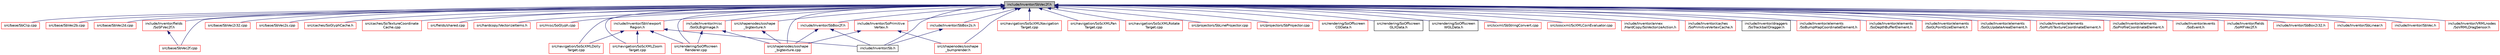 digraph "include/Inventor/SbVec2f.h"
{
 // LATEX_PDF_SIZE
  edge [fontname="Helvetica",fontsize="10",labelfontname="Helvetica",labelfontsize="10"];
  node [fontname="Helvetica",fontsize="10",shape=record];
  Node1 [label="include/Inventor/SbVec2f.h",height=0.2,width=0.4,color="black", fillcolor="grey75", style="filled", fontcolor="black",tooltip=" "];
  Node1 -> Node2 [dir="back",color="midnightblue",fontsize="10",style="solid",fontname="Helvetica"];
  Node2 [label="src/base/SbClip.cpp",height=0.2,width=0.4,color="red", fillcolor="white", style="filled",URL="$SbClip_8cpp.html",tooltip=" "];
  Node1 -> Node4 [dir="back",color="midnightblue",fontsize="10",style="solid",fontname="Helvetica"];
  Node4 [label="src/base/SbVec2b.cpp",height=0.2,width=0.4,color="red", fillcolor="white", style="filled",URL="$SbVec2b_8cpp.html",tooltip=" "];
  Node1 -> Node5 [dir="back",color="midnightblue",fontsize="10",style="solid",fontname="Helvetica"];
  Node5 [label="src/base/SbVec2d.cpp",height=0.2,width=0.4,color="red", fillcolor="white", style="filled",URL="$SbVec2d_8cpp.html",tooltip=" "];
  Node1 -> Node6 [dir="back",color="midnightblue",fontsize="10",style="solid",fontname="Helvetica"];
  Node6 [label="src/base/SbVec2f.cpp",height=0.2,width=0.4,color="red", fillcolor="white", style="filled",URL="$SbVec2f_8cpp.html",tooltip=" "];
  Node1 -> Node7 [dir="back",color="midnightblue",fontsize="10",style="solid",fontname="Helvetica"];
  Node7 [label="src/base/SbVec2i32.cpp",height=0.2,width=0.4,color="red", fillcolor="white", style="filled",URL="$SbVec2i32_8cpp.html",tooltip=" "];
  Node1 -> Node8 [dir="back",color="midnightblue",fontsize="10",style="solid",fontname="Helvetica"];
  Node8 [label="src/base/SbVec2s.cpp",height=0.2,width=0.4,color="red", fillcolor="white", style="filled",URL="$SbVec2s_8cpp.html",tooltip=" "];
  Node1 -> Node9 [dir="back",color="midnightblue",fontsize="10",style="solid",fontname="Helvetica"];
  Node9 [label="src/caches/SoGlyphCache.h",height=0.2,width=0.4,color="red", fillcolor="white", style="filled",URL="$SoGlyphCache_8h.html",tooltip=" "];
  Node1 -> Node16 [dir="back",color="midnightblue",fontsize="10",style="solid",fontname="Helvetica"];
  Node16 [label="src/caches/SoTextureCoordinate\lCache.cpp",height=0.2,width=0.4,color="red", fillcolor="white", style="filled",URL="$SoTextureCoordinateCache_8cpp.html",tooltip=" "];
  Node1 -> Node17 [dir="back",color="midnightblue",fontsize="10",style="solid",fontname="Helvetica"];
  Node17 [label="src/fields/shared.cpp",height=0.2,width=0.4,color="red", fillcolor="white", style="filled",URL="$shared_8cpp.html",tooltip=" "];
  Node1 -> Node19 [dir="back",color="midnightblue",fontsize="10",style="solid",fontname="Helvetica"];
  Node19 [label="src/hardcopy/VectorizeItems.h",height=0.2,width=0.4,color="red", fillcolor="white", style="filled",URL="$VectorizeItems_8h.html",tooltip=" "];
  Node1 -> Node25 [dir="back",color="midnightblue",fontsize="10",style="solid",fontname="Helvetica"];
  Node25 [label="src/misc/SoGlyph.cpp",height=0.2,width=0.4,color="red", fillcolor="white", style="filled",URL="$SoGlyph_8cpp.html",tooltip=" "];
  Node1 -> Node27 [dir="back",color="midnightblue",fontsize="10",style="solid",fontname="Helvetica"];
  Node27 [label="src/navigation/SoScXMLDolly\lTarget.cpp",height=0.2,width=0.4,color="red", fillcolor="white", style="filled",URL="$SoScXMLDollyTarget_8cpp.html",tooltip=" "];
  Node1 -> Node29 [dir="back",color="midnightblue",fontsize="10",style="solid",fontname="Helvetica"];
  Node29 [label="src/navigation/SoScXMLNavigation\lTarget.cpp",height=0.2,width=0.4,color="red", fillcolor="white", style="filled",URL="$SoScXMLNavigationTarget_8cpp.html",tooltip=" "];
  Node1 -> Node30 [dir="back",color="midnightblue",fontsize="10",style="solid",fontname="Helvetica"];
  Node30 [label="src/navigation/SoScXMLPan\lTarget.cpp",height=0.2,width=0.4,color="red", fillcolor="white", style="filled",URL="$SoScXMLPanTarget_8cpp.html",tooltip=" "];
  Node1 -> Node31 [dir="back",color="midnightblue",fontsize="10",style="solid",fontname="Helvetica"];
  Node31 [label="src/navigation/SoScXMLRotate\lTarget.cpp",height=0.2,width=0.4,color="red", fillcolor="white", style="filled",URL="$SoScXMLRotateTarget_8cpp.html",tooltip=" "];
  Node1 -> Node32 [dir="back",color="midnightblue",fontsize="10",style="solid",fontname="Helvetica"];
  Node32 [label="src/navigation/SoScXMLZoom\lTarget.cpp",height=0.2,width=0.4,color="red", fillcolor="white", style="filled",URL="$SoScXMLZoomTarget_8cpp.html",tooltip=" "];
  Node1 -> Node33 [dir="back",color="midnightblue",fontsize="10",style="solid",fontname="Helvetica"];
  Node33 [label="src/projectors/SbLineProjector.cpp",height=0.2,width=0.4,color="red", fillcolor="white", style="filled",URL="$SbLineProjector_8cpp.html",tooltip=" "];
  Node1 -> Node35 [dir="back",color="midnightblue",fontsize="10",style="solid",fontname="Helvetica"];
  Node35 [label="src/projectors/SbProjector.cpp",height=0.2,width=0.4,color="red", fillcolor="white", style="filled",URL="$SbProjector_8cpp.html",tooltip=" "];
  Node1 -> Node36 [dir="back",color="midnightblue",fontsize="10",style="solid",fontname="Helvetica"];
  Node36 [label="src/rendering/SoOffscreen\lCGData.h",height=0.2,width=0.4,color="red", fillcolor="white", style="filled",URL="$SoOffscreenCGData_8h.html",tooltip=" "];
  Node1 -> Node39 [dir="back",color="midnightblue",fontsize="10",style="solid",fontname="Helvetica"];
  Node39 [label="src/rendering/SoOffscreen\lGLXData.h",height=0.2,width=0.4,color="black", fillcolor="white", style="filled",URL="$SoOffscreenGLXData_8h.html",tooltip=" "];
  Node1 -> Node40 [dir="back",color="midnightblue",fontsize="10",style="solid",fontname="Helvetica"];
  Node40 [label="src/rendering/SoOffscreen\lRenderer.cpp",height=0.2,width=0.4,color="red", fillcolor="white", style="filled",URL="$SoOffscreenRenderer_8cpp.html",tooltip=" "];
  Node1 -> Node41 [dir="back",color="midnightblue",fontsize="10",style="solid",fontname="Helvetica"];
  Node41 [label="src/rendering/SoOffscreen\lWGLData.h",height=0.2,width=0.4,color="black", fillcolor="white", style="filled",URL="$SoOffscreenWGLData_8h.html",tooltip=" "];
  Node1 -> Node42 [dir="back",color="midnightblue",fontsize="10",style="solid",fontname="Helvetica"];
  Node42 [label="src/scxml/SbStringConvert.cpp",height=0.2,width=0.4,color="red", fillcolor="white", style="filled",URL="$SbStringConvert_8cpp.html",tooltip=" "];
  Node1 -> Node44 [dir="back",color="midnightblue",fontsize="10",style="solid",fontname="Helvetica"];
  Node44 [label="src/shapenodes/soshape\l_bigtexture.cpp",height=0.2,width=0.4,color="red", fillcolor="white", style="filled",URL="$soshape__bigtexture_8cpp.html",tooltip=" "];
  Node1 -> Node45 [dir="back",color="midnightblue",fontsize="10",style="solid",fontname="Helvetica"];
  Node45 [label="src/shapenodes/soshape\l_bigtexture.h",height=0.2,width=0.4,color="red", fillcolor="white", style="filled",URL="$soshape__bigtexture_8h.html",tooltip=" "];
  Node45 -> Node44 [dir="back",color="midnightblue",fontsize="10",style="solid",fontname="Helvetica"];
  Node1 -> Node47 [dir="back",color="midnightblue",fontsize="10",style="solid",fontname="Helvetica"];
  Node47 [label="src/shapenodes/soshape\l_bumprender.h",height=0.2,width=0.4,color="red", fillcolor="white", style="filled",URL="$soshape__bumprender_8h.html",tooltip=" "];
  Node1 -> Node49 [dir="back",color="midnightblue",fontsize="10",style="solid",fontname="Helvetica"];
  Node49 [label="src/soscxml/ScXMLCoinEvaluator.cpp",height=0.2,width=0.4,color="red", fillcolor="white", style="filled",URL="$ScXMLCoinEvaluator_8cpp.html",tooltip=" "];
  Node1 -> Node51 [dir="back",color="midnightblue",fontsize="10",style="solid",fontname="Helvetica"];
  Node51 [label="include/Inventor/annex\l/HardCopy/SoVectorizeAction.h",height=0.2,width=0.4,color="red", fillcolor="white", style="filled",URL="$SoVectorizeAction_8h.html",tooltip=" "];
  Node1 -> Node54 [dir="back",color="midnightblue",fontsize="10",style="solid",fontname="Helvetica"];
  Node54 [label="include/Inventor/caches\l/SoPrimitiveVertexCache.h",height=0.2,width=0.4,color="red", fillcolor="white", style="filled",URL="$SoPrimitiveVertexCache_8h.html",tooltip=" "];
  Node1 -> Node58 [dir="back",color="midnightblue",fontsize="10",style="solid",fontname="Helvetica"];
  Node58 [label="include/Inventor/draggers\l/SoTrackballDragger.h",height=0.2,width=0.4,color="black", fillcolor="white", style="filled",URL="$SoTrackballDragger_8h.html",tooltip=" "];
  Node1 -> Node59 [dir="back",color="midnightblue",fontsize="10",style="solid",fontname="Helvetica"];
  Node59 [label="include/Inventor/elements\l/SoBumpMapCoordinateElement.h",height=0.2,width=0.4,color="red", fillcolor="white", style="filled",URL="$SoBumpMapCoordinateElement_8h.html",tooltip=" "];
  Node1 -> Node67 [dir="back",color="midnightblue",fontsize="10",style="solid",fontname="Helvetica"];
  Node67 [label="include/Inventor/elements\l/SoDepthBufferElement.h",height=0.2,width=0.4,color="red", fillcolor="white", style="filled",URL="$SoDepthBufferElement_8h.html",tooltip=" "];
  Node1 -> Node81 [dir="back",color="midnightblue",fontsize="10",style="solid",fontname="Helvetica"];
  Node81 [label="include/Inventor/elements\l/SoGLPointSizeElement.h",height=0.2,width=0.4,color="red", fillcolor="white", style="filled",URL="$SoGLPointSizeElement_8h.html",tooltip=" "];
  Node1 -> Node84 [dir="back",color="midnightblue",fontsize="10",style="solid",fontname="Helvetica"];
  Node84 [label="include/Inventor/elements\l/SoGLUpdateAreaElement.h",height=0.2,width=0.4,color="red", fillcolor="white", style="filled",URL="$SoGLUpdateAreaElement_8h.html",tooltip=" "];
  Node1 -> Node86 [dir="back",color="midnightblue",fontsize="10",style="solid",fontname="Helvetica"];
  Node86 [label="include/Inventor/elements\l/SoMultiTextureCoordinateElement.h",height=0.2,width=0.4,color="red", fillcolor="white", style="filled",URL="$SoMultiTextureCoordinateElement_8h.html",tooltip=" "];
  Node1 -> Node189 [dir="back",color="midnightblue",fontsize="10",style="solid",fontname="Helvetica"];
  Node189 [label="include/Inventor/elements\l/SoProfileCoordinateElement.h",height=0.2,width=0.4,color="red", fillcolor="white", style="filled",URL="$SoProfileCoordinateElement_8h.html",tooltip=" "];
  Node1 -> Node196 [dir="back",color="midnightblue",fontsize="10",style="solid",fontname="Helvetica"];
  Node196 [label="include/Inventor/events\l/SoEvent.h",height=0.2,width=0.4,color="red", fillcolor="white", style="filled",URL="$SoEvent_8h.html",tooltip=" "];
  Node1 -> Node221 [dir="back",color="midnightblue",fontsize="10",style="solid",fontname="Helvetica"];
  Node221 [label="include/Inventor/fields\l/SoMFVec2f.h",height=0.2,width=0.4,color="red", fillcolor="white", style="filled",URL="$SoMFVec2f_8h.html",tooltip=" "];
  Node1 -> Node263 [dir="back",color="midnightblue",fontsize="10",style="solid",fontname="Helvetica"];
  Node263 [label="include/Inventor/fields\l/SoSFVec2f.h",height=0.2,width=0.4,color="red", fillcolor="white", style="filled",URL="$SoSFVec2f_8h.html",tooltip=" "];
  Node263 -> Node6 [dir="back",color="midnightblue",fontsize="10",style="solid",fontname="Helvetica"];
  Node1 -> Node274 [dir="back",color="midnightblue",fontsize="10",style="solid",fontname="Helvetica"];
  Node274 [label="include/Inventor/misc\l/SoGLBigImage.h",height=0.2,width=0.4,color="red", fillcolor="white", style="filled",URL="$SoGLBigImage_8h.html",tooltip=" "];
  Node274 -> Node40 [dir="back",color="midnightblue",fontsize="10",style="solid",fontname="Helvetica"];
  Node274 -> Node44 [dir="back",color="midnightblue",fontsize="10",style="solid",fontname="Helvetica"];
  Node1 -> Node279 [dir="back",color="midnightblue",fontsize="10",style="solid",fontname="Helvetica"];
  Node279 [label="include/Inventor/Sb.h",height=0.2,width=0.4,color="black", fillcolor="white", style="filled",URL="$Sb_8h.html",tooltip=" "];
  Node1 -> Node280 [dir="back",color="midnightblue",fontsize="10",style="solid",fontname="Helvetica"];
  Node280 [label="include/Inventor/SbBox2f.h",height=0.2,width=0.4,color="red", fillcolor="white", style="filled",URL="$SbBox2f_8h.html",tooltip=" "];
  Node280 -> Node44 [dir="back",color="midnightblue",fontsize="10",style="solid",fontname="Helvetica"];
  Node280 -> Node279 [dir="back",color="midnightblue",fontsize="10",style="solid",fontname="Helvetica"];
  Node1 -> Node291 [dir="back",color="midnightblue",fontsize="10",style="solid",fontname="Helvetica"];
  Node291 [label="include/Inventor/SbBox2i32.h",height=0.2,width=0.4,color="red", fillcolor="white", style="filled",URL="$SbBox2i32_8h.html",tooltip=" "];
  Node1 -> Node294 [dir="back",color="midnightblue",fontsize="10",style="solid",fontname="Helvetica"];
  Node294 [label="include/Inventor/SbBox2s.h",height=0.2,width=0.4,color="red", fillcolor="white", style="filled",URL="$SbBox2s_8h.html",tooltip=" "];
  Node294 -> Node279 [dir="back",color="midnightblue",fontsize="10",style="solid",fontname="Helvetica"];
  Node1 -> Node297 [dir="back",color="midnightblue",fontsize="10",style="solid",fontname="Helvetica"];
  Node297 [label="include/Inventor/SbLinear.h",height=0.2,width=0.4,color="red", fillcolor="white", style="filled",URL="$SbLinear_8h.html",tooltip=" "];
  Node1 -> Node300 [dir="back",color="midnightblue",fontsize="10",style="solid",fontname="Helvetica"];
  Node300 [label="include/Inventor/SbVec.h",height=0.2,width=0.4,color="red", fillcolor="white", style="filled",URL="$SbVec_8h.html",tooltip=" "];
  Node1 -> Node301 [dir="back",color="midnightblue",fontsize="10",style="solid",fontname="Helvetica"];
  Node301 [label="include/Inventor/SbViewport\lRegion.h",height=0.2,width=0.4,color="red", fillcolor="white", style="filled",URL="$SbViewportRegion_8h.html",tooltip=" "];
  Node301 -> Node27 [dir="back",color="midnightblue",fontsize="10",style="solid",fontname="Helvetica"];
  Node301 -> Node32 [dir="back",color="midnightblue",fontsize="10",style="solid",fontname="Helvetica"];
  Node301 -> Node40 [dir="back",color="midnightblue",fontsize="10",style="solid",fontname="Helvetica"];
  Node301 -> Node279 [dir="back",color="midnightblue",fontsize="10",style="solid",fontname="Helvetica"];
  Node1 -> Node469 [dir="back",color="midnightblue",fontsize="10",style="solid",fontname="Helvetica"];
  Node469 [label="include/Inventor/SoPrimitive\lVertex.h",height=0.2,width=0.4,color="red", fillcolor="white", style="filled",URL="$SoPrimitiveVertex_8h.html",tooltip=" "];
  Node469 -> Node44 [dir="back",color="midnightblue",fontsize="10",style="solid",fontname="Helvetica"];
  Node469 -> Node47 [dir="back",color="midnightblue",fontsize="10",style="solid",fontname="Helvetica"];
  Node1 -> Node474 [dir="back",color="midnightblue",fontsize="10",style="solid",fontname="Helvetica"];
  Node474 [label="include/Inventor/VRMLnodes\l/SoVRMLDragSensor.h",height=0.2,width=0.4,color="red", fillcolor="white", style="filled",URL="$SoVRMLDragSensor_8h.html",tooltip=" "];
}
